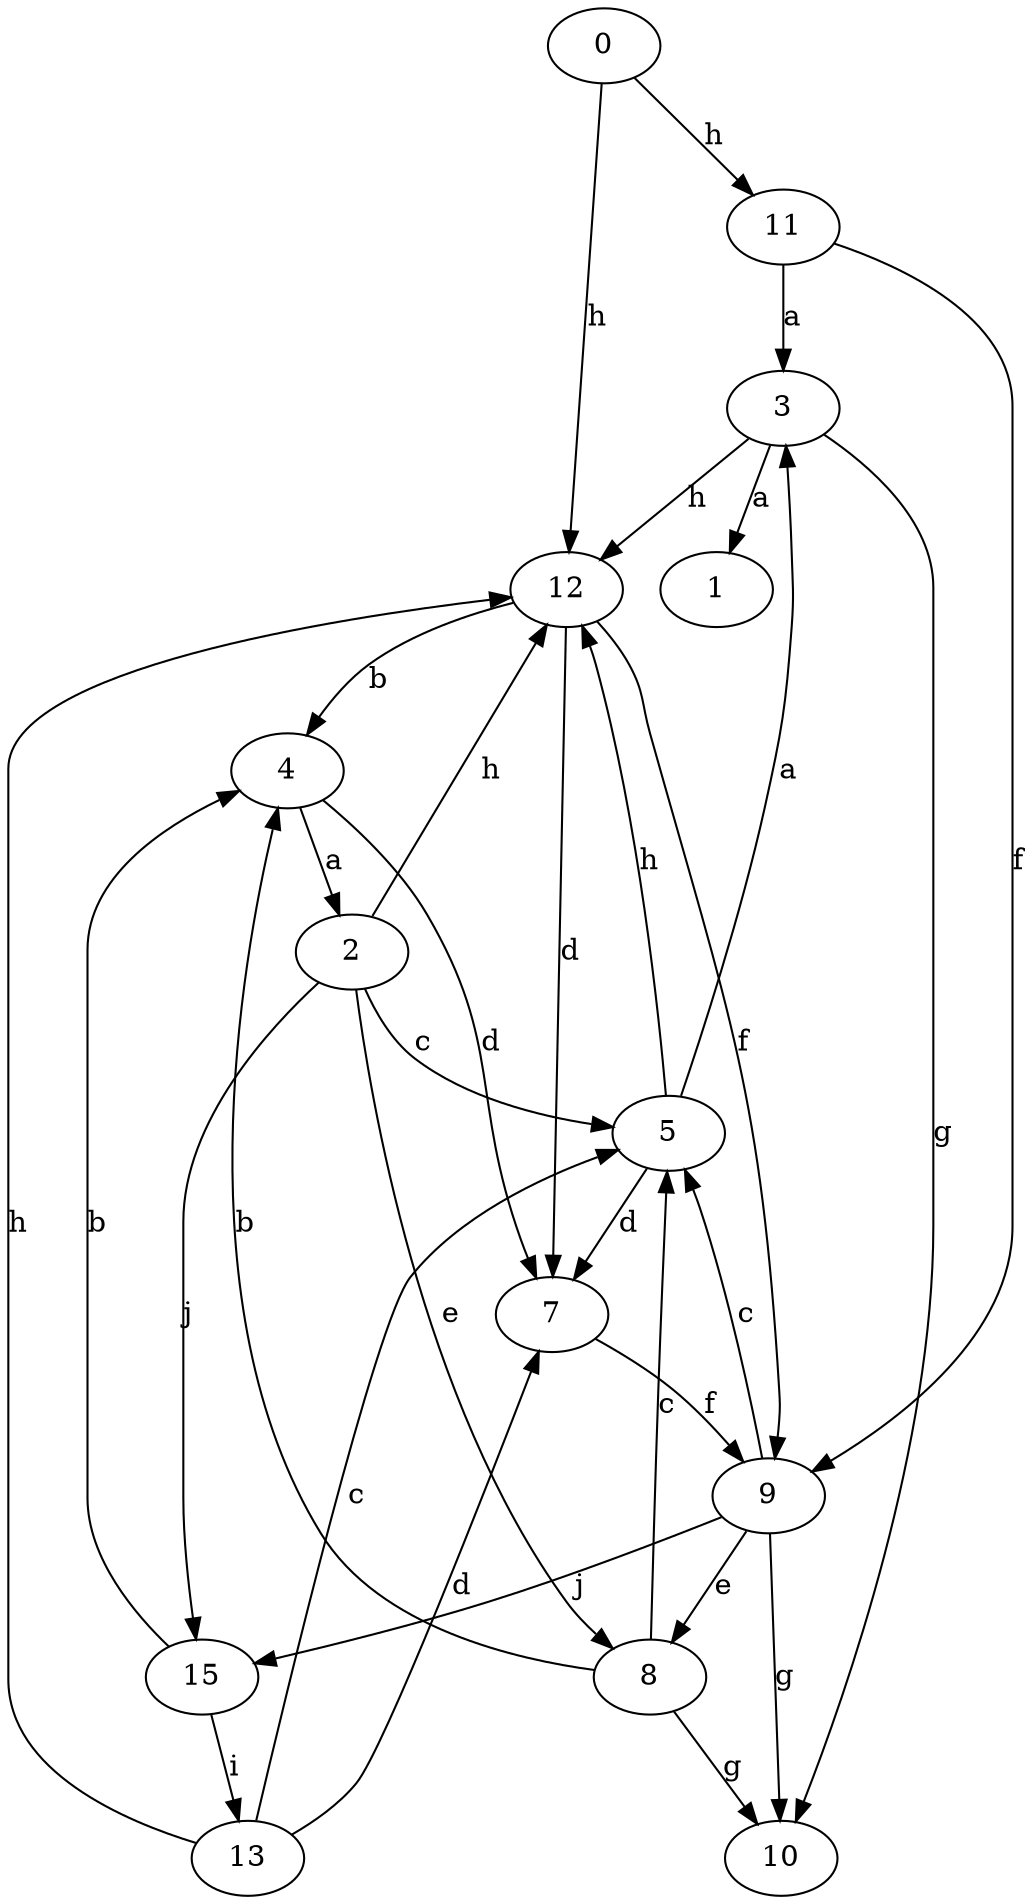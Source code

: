 strict digraph  {
1;
2;
3;
4;
5;
7;
8;
9;
10;
0;
11;
12;
13;
15;
2 -> 5  [label=c];
2 -> 8  [label=e];
2 -> 12  [label=h];
2 -> 15  [label=j];
3 -> 1  [label=a];
3 -> 10  [label=g];
3 -> 12  [label=h];
4 -> 2  [label=a];
4 -> 7  [label=d];
5 -> 3  [label=a];
5 -> 7  [label=d];
5 -> 12  [label=h];
7 -> 9  [label=f];
8 -> 4  [label=b];
8 -> 5  [label=c];
8 -> 10  [label=g];
9 -> 5  [label=c];
9 -> 8  [label=e];
9 -> 10  [label=g];
9 -> 15  [label=j];
0 -> 11  [label=h];
0 -> 12  [label=h];
11 -> 3  [label=a];
11 -> 9  [label=f];
12 -> 4  [label=b];
12 -> 7  [label=d];
12 -> 9  [label=f];
13 -> 5  [label=c];
13 -> 7  [label=d];
13 -> 12  [label=h];
15 -> 4  [label=b];
15 -> 13  [label=i];
}
